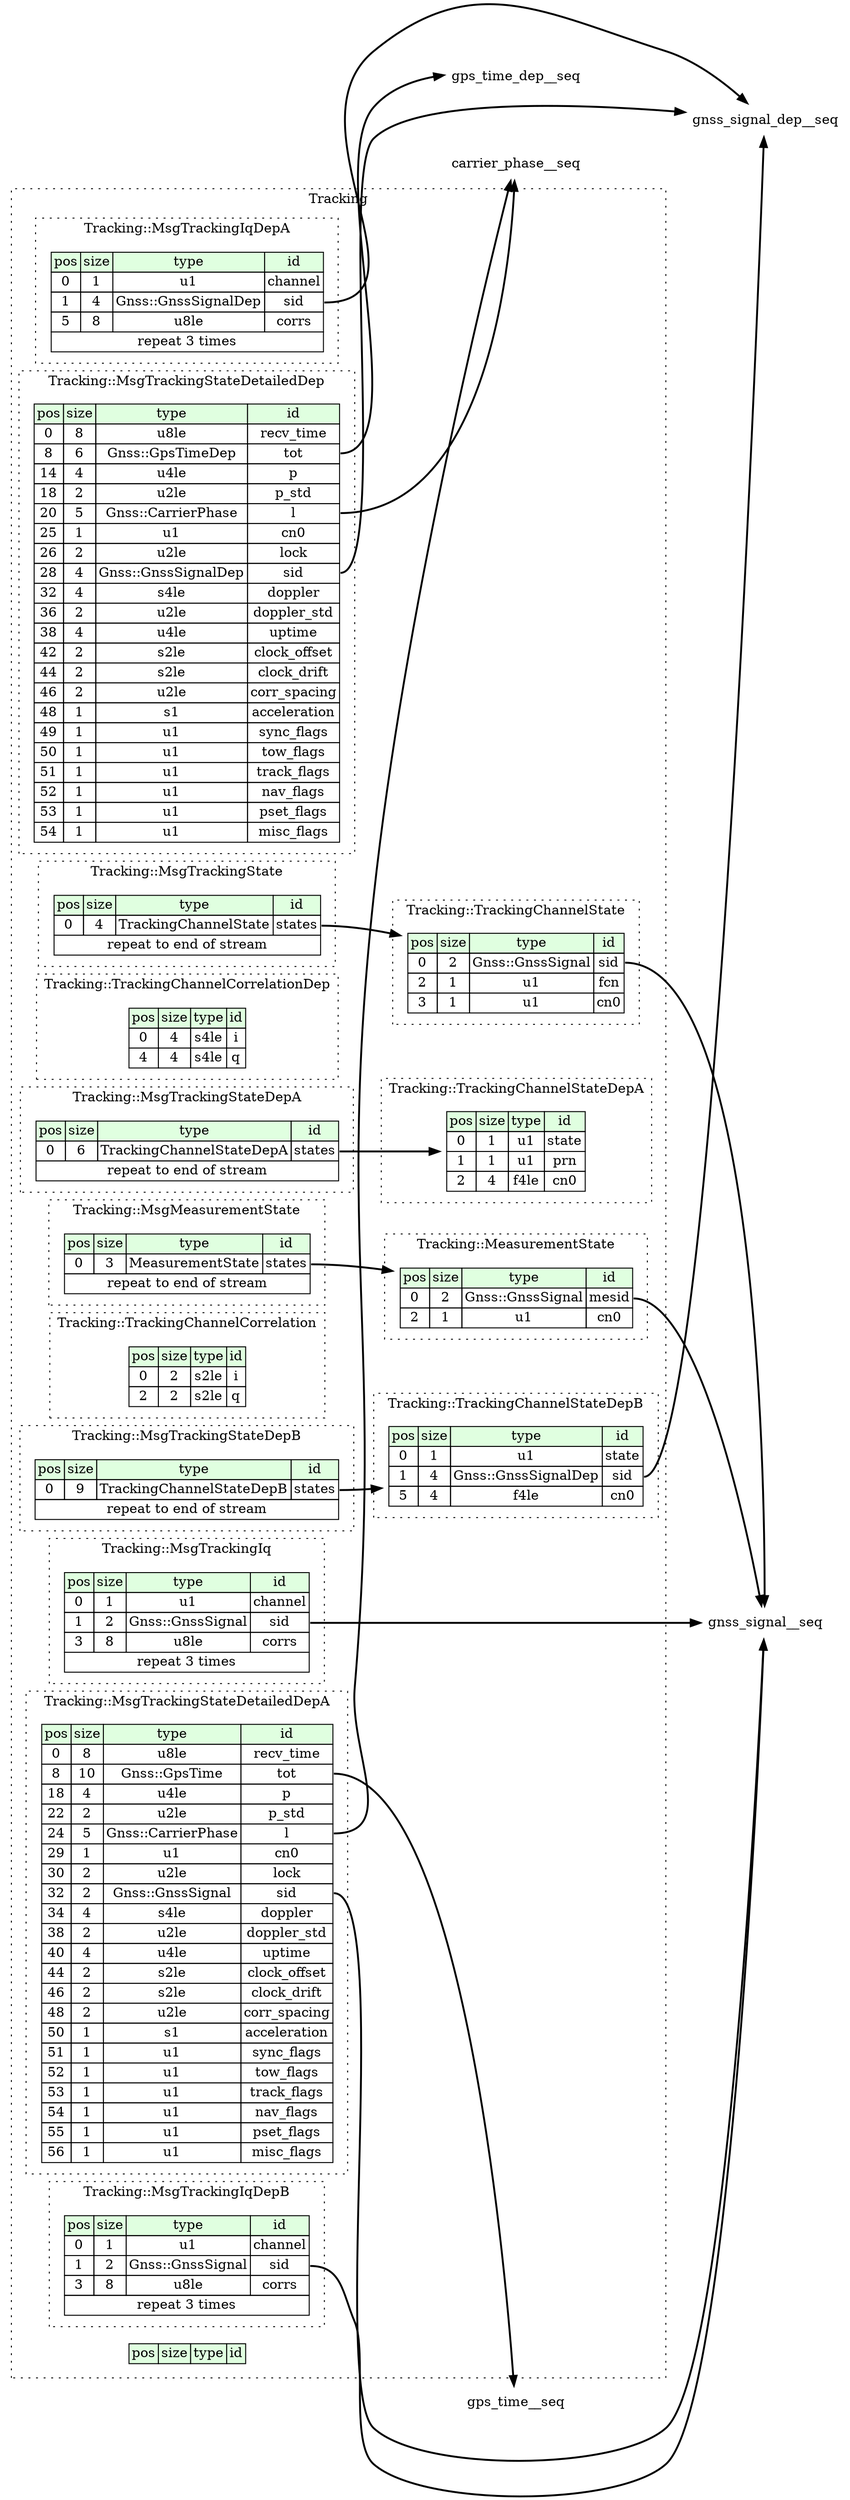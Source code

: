 digraph {
	rankdir=LR;
	node [shape=plaintext];
	subgraph cluster__tracking {
		label="Tracking";
		graph[style=dotted];

		tracking__seq [label=<<TABLE BORDER="0" CELLBORDER="1" CELLSPACING="0">
			<TR><TD BGCOLOR="#E0FFE0">pos</TD><TD BGCOLOR="#E0FFE0">size</TD><TD BGCOLOR="#E0FFE0">type</TD><TD BGCOLOR="#E0FFE0">id</TD></TR>
		</TABLE>>];
		subgraph cluster__msg_tracking_state_detailed_dep {
			label="Tracking::MsgTrackingStateDetailedDep";
			graph[style=dotted];

			msg_tracking_state_detailed_dep__seq [label=<<TABLE BORDER="0" CELLBORDER="1" CELLSPACING="0">
				<TR><TD BGCOLOR="#E0FFE0">pos</TD><TD BGCOLOR="#E0FFE0">size</TD><TD BGCOLOR="#E0FFE0">type</TD><TD BGCOLOR="#E0FFE0">id</TD></TR>
				<TR><TD PORT="recv_time_pos">0</TD><TD PORT="recv_time_size">8</TD><TD>u8le</TD><TD PORT="recv_time_type">recv_time</TD></TR>
				<TR><TD PORT="tot_pos">8</TD><TD PORT="tot_size">6</TD><TD>Gnss::GpsTimeDep</TD><TD PORT="tot_type">tot</TD></TR>
				<TR><TD PORT="p_pos">14</TD><TD PORT="p_size">4</TD><TD>u4le</TD><TD PORT="p_type">p</TD></TR>
				<TR><TD PORT="p_std_pos">18</TD><TD PORT="p_std_size">2</TD><TD>u2le</TD><TD PORT="p_std_type">p_std</TD></TR>
				<TR><TD PORT="l_pos">20</TD><TD PORT="l_size">5</TD><TD>Gnss::CarrierPhase</TD><TD PORT="l_type">l</TD></TR>
				<TR><TD PORT="cn0_pos">25</TD><TD PORT="cn0_size">1</TD><TD>u1</TD><TD PORT="cn0_type">cn0</TD></TR>
				<TR><TD PORT="lock_pos">26</TD><TD PORT="lock_size">2</TD><TD>u2le</TD><TD PORT="lock_type">lock</TD></TR>
				<TR><TD PORT="sid_pos">28</TD><TD PORT="sid_size">4</TD><TD>Gnss::GnssSignalDep</TD><TD PORT="sid_type">sid</TD></TR>
				<TR><TD PORT="doppler_pos">32</TD><TD PORT="doppler_size">4</TD><TD>s4le</TD><TD PORT="doppler_type">doppler</TD></TR>
				<TR><TD PORT="doppler_std_pos">36</TD><TD PORT="doppler_std_size">2</TD><TD>u2le</TD><TD PORT="doppler_std_type">doppler_std</TD></TR>
				<TR><TD PORT="uptime_pos">38</TD><TD PORT="uptime_size">4</TD><TD>u4le</TD><TD PORT="uptime_type">uptime</TD></TR>
				<TR><TD PORT="clock_offset_pos">42</TD><TD PORT="clock_offset_size">2</TD><TD>s2le</TD><TD PORT="clock_offset_type">clock_offset</TD></TR>
				<TR><TD PORT="clock_drift_pos">44</TD><TD PORT="clock_drift_size">2</TD><TD>s2le</TD><TD PORT="clock_drift_type">clock_drift</TD></TR>
				<TR><TD PORT="corr_spacing_pos">46</TD><TD PORT="corr_spacing_size">2</TD><TD>u2le</TD><TD PORT="corr_spacing_type">corr_spacing</TD></TR>
				<TR><TD PORT="acceleration_pos">48</TD><TD PORT="acceleration_size">1</TD><TD>s1</TD><TD PORT="acceleration_type">acceleration</TD></TR>
				<TR><TD PORT="sync_flags_pos">49</TD><TD PORT="sync_flags_size">1</TD><TD>u1</TD><TD PORT="sync_flags_type">sync_flags</TD></TR>
				<TR><TD PORT="tow_flags_pos">50</TD><TD PORT="tow_flags_size">1</TD><TD>u1</TD><TD PORT="tow_flags_type">tow_flags</TD></TR>
				<TR><TD PORT="track_flags_pos">51</TD><TD PORT="track_flags_size">1</TD><TD>u1</TD><TD PORT="track_flags_type">track_flags</TD></TR>
				<TR><TD PORT="nav_flags_pos">52</TD><TD PORT="nav_flags_size">1</TD><TD>u1</TD><TD PORT="nav_flags_type">nav_flags</TD></TR>
				<TR><TD PORT="pset_flags_pos">53</TD><TD PORT="pset_flags_size">1</TD><TD>u1</TD><TD PORT="pset_flags_type">pset_flags</TD></TR>
				<TR><TD PORT="misc_flags_pos">54</TD><TD PORT="misc_flags_size">1</TD><TD>u1</TD><TD PORT="misc_flags_type">misc_flags</TD></TR>
			</TABLE>>];
		}
		subgraph cluster__tracking_channel_state_dep_b {
			label="Tracking::TrackingChannelStateDepB";
			graph[style=dotted];

			tracking_channel_state_dep_b__seq [label=<<TABLE BORDER="0" CELLBORDER="1" CELLSPACING="0">
				<TR><TD BGCOLOR="#E0FFE0">pos</TD><TD BGCOLOR="#E0FFE0">size</TD><TD BGCOLOR="#E0FFE0">type</TD><TD BGCOLOR="#E0FFE0">id</TD></TR>
				<TR><TD PORT="state_pos">0</TD><TD PORT="state_size">1</TD><TD>u1</TD><TD PORT="state_type">state</TD></TR>
				<TR><TD PORT="sid_pos">1</TD><TD PORT="sid_size">4</TD><TD>Gnss::GnssSignalDep</TD><TD PORT="sid_type">sid</TD></TR>
				<TR><TD PORT="cn0_pos">5</TD><TD PORT="cn0_size">4</TD><TD>f4le</TD><TD PORT="cn0_type">cn0</TD></TR>
			</TABLE>>];
		}
		subgraph cluster__tracking_channel_state {
			label="Tracking::TrackingChannelState";
			graph[style=dotted];

			tracking_channel_state__seq [label=<<TABLE BORDER="0" CELLBORDER="1" CELLSPACING="0">
				<TR><TD BGCOLOR="#E0FFE0">pos</TD><TD BGCOLOR="#E0FFE0">size</TD><TD BGCOLOR="#E0FFE0">type</TD><TD BGCOLOR="#E0FFE0">id</TD></TR>
				<TR><TD PORT="sid_pos">0</TD><TD PORT="sid_size">2</TD><TD>Gnss::GnssSignal</TD><TD PORT="sid_type">sid</TD></TR>
				<TR><TD PORT="fcn_pos">2</TD><TD PORT="fcn_size">1</TD><TD>u1</TD><TD PORT="fcn_type">fcn</TD></TR>
				<TR><TD PORT="cn0_pos">3</TD><TD PORT="cn0_size">1</TD><TD>u1</TD><TD PORT="cn0_type">cn0</TD></TR>
			</TABLE>>];
		}
		subgraph cluster__msg_tracking_state {
			label="Tracking::MsgTrackingState";
			graph[style=dotted];

			msg_tracking_state__seq [label=<<TABLE BORDER="0" CELLBORDER="1" CELLSPACING="0">
				<TR><TD BGCOLOR="#E0FFE0">pos</TD><TD BGCOLOR="#E0FFE0">size</TD><TD BGCOLOR="#E0FFE0">type</TD><TD BGCOLOR="#E0FFE0">id</TD></TR>
				<TR><TD PORT="states_pos">0</TD><TD PORT="states_size">4</TD><TD>TrackingChannelState</TD><TD PORT="states_type">states</TD></TR>
				<TR><TD COLSPAN="4" PORT="states__repeat">repeat to end of stream</TD></TR>
			</TABLE>>];
		}
		subgraph cluster__tracking_channel_state_dep_a {
			label="Tracking::TrackingChannelStateDepA";
			graph[style=dotted];

			tracking_channel_state_dep_a__seq [label=<<TABLE BORDER="0" CELLBORDER="1" CELLSPACING="0">
				<TR><TD BGCOLOR="#E0FFE0">pos</TD><TD BGCOLOR="#E0FFE0">size</TD><TD BGCOLOR="#E0FFE0">type</TD><TD BGCOLOR="#E0FFE0">id</TD></TR>
				<TR><TD PORT="state_pos">0</TD><TD PORT="state_size">1</TD><TD>u1</TD><TD PORT="state_type">state</TD></TR>
				<TR><TD PORT="prn_pos">1</TD><TD PORT="prn_size">1</TD><TD>u1</TD><TD PORT="prn_type">prn</TD></TR>
				<TR><TD PORT="cn0_pos">2</TD><TD PORT="cn0_size">4</TD><TD>f4le</TD><TD PORT="cn0_type">cn0</TD></TR>
			</TABLE>>];
		}
		subgraph cluster__msg_tracking_iq_dep_a {
			label="Tracking::MsgTrackingIqDepA";
			graph[style=dotted];

			msg_tracking_iq_dep_a__seq [label=<<TABLE BORDER="0" CELLBORDER="1" CELLSPACING="0">
				<TR><TD BGCOLOR="#E0FFE0">pos</TD><TD BGCOLOR="#E0FFE0">size</TD><TD BGCOLOR="#E0FFE0">type</TD><TD BGCOLOR="#E0FFE0">id</TD></TR>
				<TR><TD PORT="channel_pos">0</TD><TD PORT="channel_size">1</TD><TD>u1</TD><TD PORT="channel_type">channel</TD></TR>
				<TR><TD PORT="sid_pos">1</TD><TD PORT="sid_size">4</TD><TD>Gnss::GnssSignalDep</TD><TD PORT="sid_type">sid</TD></TR>
				<TR><TD PORT="corrs_pos">5</TD><TD PORT="corrs_size">8</TD><TD>u8le</TD><TD PORT="corrs_type">corrs</TD></TR>
				<TR><TD COLSPAN="4" PORT="corrs__repeat">repeat 3 times</TD></TR>
			</TABLE>>];
		}
		subgraph cluster__tracking_channel_correlation_dep {
			label="Tracking::TrackingChannelCorrelationDep";
			graph[style=dotted];

			tracking_channel_correlation_dep__seq [label=<<TABLE BORDER="0" CELLBORDER="1" CELLSPACING="0">
				<TR><TD BGCOLOR="#E0FFE0">pos</TD><TD BGCOLOR="#E0FFE0">size</TD><TD BGCOLOR="#E0FFE0">type</TD><TD BGCOLOR="#E0FFE0">id</TD></TR>
				<TR><TD PORT="i_pos">0</TD><TD PORT="i_size">4</TD><TD>s4le</TD><TD PORT="i_type">i</TD></TR>
				<TR><TD PORT="q_pos">4</TD><TD PORT="q_size">4</TD><TD>s4le</TD><TD PORT="q_type">q</TD></TR>
			</TABLE>>];
		}
		subgraph cluster__msg_tracking_state_dep_a {
			label="Tracking::MsgTrackingStateDepA";
			graph[style=dotted];

			msg_tracking_state_dep_a__seq [label=<<TABLE BORDER="0" CELLBORDER="1" CELLSPACING="0">
				<TR><TD BGCOLOR="#E0FFE0">pos</TD><TD BGCOLOR="#E0FFE0">size</TD><TD BGCOLOR="#E0FFE0">type</TD><TD BGCOLOR="#E0FFE0">id</TD></TR>
				<TR><TD PORT="states_pos">0</TD><TD PORT="states_size">6</TD><TD>TrackingChannelStateDepA</TD><TD PORT="states_type">states</TD></TR>
				<TR><TD COLSPAN="4" PORT="states__repeat">repeat to end of stream</TD></TR>
			</TABLE>>];
		}
		subgraph cluster__msg_measurement_state {
			label="Tracking::MsgMeasurementState";
			graph[style=dotted];

			msg_measurement_state__seq [label=<<TABLE BORDER="0" CELLBORDER="1" CELLSPACING="0">
				<TR><TD BGCOLOR="#E0FFE0">pos</TD><TD BGCOLOR="#E0FFE0">size</TD><TD BGCOLOR="#E0FFE0">type</TD><TD BGCOLOR="#E0FFE0">id</TD></TR>
				<TR><TD PORT="states_pos">0</TD><TD PORT="states_size">3</TD><TD>MeasurementState</TD><TD PORT="states_type">states</TD></TR>
				<TR><TD COLSPAN="4" PORT="states__repeat">repeat to end of stream</TD></TR>
			</TABLE>>];
		}
		subgraph cluster__tracking_channel_correlation {
			label="Tracking::TrackingChannelCorrelation";
			graph[style=dotted];

			tracking_channel_correlation__seq [label=<<TABLE BORDER="0" CELLBORDER="1" CELLSPACING="0">
				<TR><TD BGCOLOR="#E0FFE0">pos</TD><TD BGCOLOR="#E0FFE0">size</TD><TD BGCOLOR="#E0FFE0">type</TD><TD BGCOLOR="#E0FFE0">id</TD></TR>
				<TR><TD PORT="i_pos">0</TD><TD PORT="i_size">2</TD><TD>s2le</TD><TD PORT="i_type">i</TD></TR>
				<TR><TD PORT="q_pos">2</TD><TD PORT="q_size">2</TD><TD>s2le</TD><TD PORT="q_type">q</TD></TR>
			</TABLE>>];
		}
		subgraph cluster__msg_tracking_iq {
			label="Tracking::MsgTrackingIq";
			graph[style=dotted];

			msg_tracking_iq__seq [label=<<TABLE BORDER="0" CELLBORDER="1" CELLSPACING="0">
				<TR><TD BGCOLOR="#E0FFE0">pos</TD><TD BGCOLOR="#E0FFE0">size</TD><TD BGCOLOR="#E0FFE0">type</TD><TD BGCOLOR="#E0FFE0">id</TD></TR>
				<TR><TD PORT="channel_pos">0</TD><TD PORT="channel_size">1</TD><TD>u1</TD><TD PORT="channel_type">channel</TD></TR>
				<TR><TD PORT="sid_pos">1</TD><TD PORT="sid_size">2</TD><TD>Gnss::GnssSignal</TD><TD PORT="sid_type">sid</TD></TR>
				<TR><TD PORT="corrs_pos">3</TD><TD PORT="corrs_size">8</TD><TD>u8le</TD><TD PORT="corrs_type">corrs</TD></TR>
				<TR><TD COLSPAN="4" PORT="corrs__repeat">repeat 3 times</TD></TR>
			</TABLE>>];
		}
		subgraph cluster__msg_tracking_state_detailed_dep_a {
			label="Tracking::MsgTrackingStateDetailedDepA";
			graph[style=dotted];

			msg_tracking_state_detailed_dep_a__seq [label=<<TABLE BORDER="0" CELLBORDER="1" CELLSPACING="0">
				<TR><TD BGCOLOR="#E0FFE0">pos</TD><TD BGCOLOR="#E0FFE0">size</TD><TD BGCOLOR="#E0FFE0">type</TD><TD BGCOLOR="#E0FFE0">id</TD></TR>
				<TR><TD PORT="recv_time_pos">0</TD><TD PORT="recv_time_size">8</TD><TD>u8le</TD><TD PORT="recv_time_type">recv_time</TD></TR>
				<TR><TD PORT="tot_pos">8</TD><TD PORT="tot_size">10</TD><TD>Gnss::GpsTime</TD><TD PORT="tot_type">tot</TD></TR>
				<TR><TD PORT="p_pos">18</TD><TD PORT="p_size">4</TD><TD>u4le</TD><TD PORT="p_type">p</TD></TR>
				<TR><TD PORT="p_std_pos">22</TD><TD PORT="p_std_size">2</TD><TD>u2le</TD><TD PORT="p_std_type">p_std</TD></TR>
				<TR><TD PORT="l_pos">24</TD><TD PORT="l_size">5</TD><TD>Gnss::CarrierPhase</TD><TD PORT="l_type">l</TD></TR>
				<TR><TD PORT="cn0_pos">29</TD><TD PORT="cn0_size">1</TD><TD>u1</TD><TD PORT="cn0_type">cn0</TD></TR>
				<TR><TD PORT="lock_pos">30</TD><TD PORT="lock_size">2</TD><TD>u2le</TD><TD PORT="lock_type">lock</TD></TR>
				<TR><TD PORT="sid_pos">32</TD><TD PORT="sid_size">2</TD><TD>Gnss::GnssSignal</TD><TD PORT="sid_type">sid</TD></TR>
				<TR><TD PORT="doppler_pos">34</TD><TD PORT="doppler_size">4</TD><TD>s4le</TD><TD PORT="doppler_type">doppler</TD></TR>
				<TR><TD PORT="doppler_std_pos">38</TD><TD PORT="doppler_std_size">2</TD><TD>u2le</TD><TD PORT="doppler_std_type">doppler_std</TD></TR>
				<TR><TD PORT="uptime_pos">40</TD><TD PORT="uptime_size">4</TD><TD>u4le</TD><TD PORT="uptime_type">uptime</TD></TR>
				<TR><TD PORT="clock_offset_pos">44</TD><TD PORT="clock_offset_size">2</TD><TD>s2le</TD><TD PORT="clock_offset_type">clock_offset</TD></TR>
				<TR><TD PORT="clock_drift_pos">46</TD><TD PORT="clock_drift_size">2</TD><TD>s2le</TD><TD PORT="clock_drift_type">clock_drift</TD></TR>
				<TR><TD PORT="corr_spacing_pos">48</TD><TD PORT="corr_spacing_size">2</TD><TD>u2le</TD><TD PORT="corr_spacing_type">corr_spacing</TD></TR>
				<TR><TD PORT="acceleration_pos">50</TD><TD PORT="acceleration_size">1</TD><TD>s1</TD><TD PORT="acceleration_type">acceleration</TD></TR>
				<TR><TD PORT="sync_flags_pos">51</TD><TD PORT="sync_flags_size">1</TD><TD>u1</TD><TD PORT="sync_flags_type">sync_flags</TD></TR>
				<TR><TD PORT="tow_flags_pos">52</TD><TD PORT="tow_flags_size">1</TD><TD>u1</TD><TD PORT="tow_flags_type">tow_flags</TD></TR>
				<TR><TD PORT="track_flags_pos">53</TD><TD PORT="track_flags_size">1</TD><TD>u1</TD><TD PORT="track_flags_type">track_flags</TD></TR>
				<TR><TD PORT="nav_flags_pos">54</TD><TD PORT="nav_flags_size">1</TD><TD>u1</TD><TD PORT="nav_flags_type">nav_flags</TD></TR>
				<TR><TD PORT="pset_flags_pos">55</TD><TD PORT="pset_flags_size">1</TD><TD>u1</TD><TD PORT="pset_flags_type">pset_flags</TD></TR>
				<TR><TD PORT="misc_flags_pos">56</TD><TD PORT="misc_flags_size">1</TD><TD>u1</TD><TD PORT="misc_flags_type">misc_flags</TD></TR>
			</TABLE>>];
		}
		subgraph cluster__msg_tracking_state_dep_b {
			label="Tracking::MsgTrackingStateDepB";
			graph[style=dotted];

			msg_tracking_state_dep_b__seq [label=<<TABLE BORDER="0" CELLBORDER="1" CELLSPACING="0">
				<TR><TD BGCOLOR="#E0FFE0">pos</TD><TD BGCOLOR="#E0FFE0">size</TD><TD BGCOLOR="#E0FFE0">type</TD><TD BGCOLOR="#E0FFE0">id</TD></TR>
				<TR><TD PORT="states_pos">0</TD><TD PORT="states_size">9</TD><TD>TrackingChannelStateDepB</TD><TD PORT="states_type">states</TD></TR>
				<TR><TD COLSPAN="4" PORT="states__repeat">repeat to end of stream</TD></TR>
			</TABLE>>];
		}
		subgraph cluster__measurement_state {
			label="Tracking::MeasurementState";
			graph[style=dotted];

			measurement_state__seq [label=<<TABLE BORDER="0" CELLBORDER="1" CELLSPACING="0">
				<TR><TD BGCOLOR="#E0FFE0">pos</TD><TD BGCOLOR="#E0FFE0">size</TD><TD BGCOLOR="#E0FFE0">type</TD><TD BGCOLOR="#E0FFE0">id</TD></TR>
				<TR><TD PORT="mesid_pos">0</TD><TD PORT="mesid_size">2</TD><TD>Gnss::GnssSignal</TD><TD PORT="mesid_type">mesid</TD></TR>
				<TR><TD PORT="cn0_pos">2</TD><TD PORT="cn0_size">1</TD><TD>u1</TD><TD PORT="cn0_type">cn0</TD></TR>
			</TABLE>>];
		}
		subgraph cluster__msg_tracking_iq_dep_b {
			label="Tracking::MsgTrackingIqDepB";
			graph[style=dotted];

			msg_tracking_iq_dep_b__seq [label=<<TABLE BORDER="0" CELLBORDER="1" CELLSPACING="0">
				<TR><TD BGCOLOR="#E0FFE0">pos</TD><TD BGCOLOR="#E0FFE0">size</TD><TD BGCOLOR="#E0FFE0">type</TD><TD BGCOLOR="#E0FFE0">id</TD></TR>
				<TR><TD PORT="channel_pos">0</TD><TD PORT="channel_size">1</TD><TD>u1</TD><TD PORT="channel_type">channel</TD></TR>
				<TR><TD PORT="sid_pos">1</TD><TD PORT="sid_size">2</TD><TD>Gnss::GnssSignal</TD><TD PORT="sid_type">sid</TD></TR>
				<TR><TD PORT="corrs_pos">3</TD><TD PORT="corrs_size">8</TD><TD>u8le</TD><TD PORT="corrs_type">corrs</TD></TR>
				<TR><TD COLSPAN="4" PORT="corrs__repeat">repeat 3 times</TD></TR>
			</TABLE>>];
		}
	}
	msg_tracking_state_detailed_dep__seq:tot_type -> gps_time_dep__seq [style=bold];
	msg_tracking_state_detailed_dep__seq:l_type -> carrier_phase__seq [style=bold];
	msg_tracking_state_detailed_dep__seq:sid_type -> gnss_signal_dep__seq [style=bold];
	tracking_channel_state_dep_b__seq:sid_type -> gnss_signal_dep__seq [style=bold];
	tracking_channel_state__seq:sid_type -> gnss_signal__seq [style=bold];
	msg_tracking_state__seq:states_type -> tracking_channel_state__seq [style=bold];
	msg_tracking_iq_dep_a__seq:sid_type -> gnss_signal_dep__seq [style=bold];
	msg_tracking_state_dep_a__seq:states_type -> tracking_channel_state_dep_a__seq [style=bold];
	msg_measurement_state__seq:states_type -> measurement_state__seq [style=bold];
	msg_tracking_iq__seq:sid_type -> gnss_signal__seq [style=bold];
	msg_tracking_state_detailed_dep_a__seq:tot_type -> gps_time__seq [style=bold];
	msg_tracking_state_detailed_dep_a__seq:l_type -> carrier_phase__seq [style=bold];
	msg_tracking_state_detailed_dep_a__seq:sid_type -> gnss_signal__seq [style=bold];
	msg_tracking_state_dep_b__seq:states_type -> tracking_channel_state_dep_b__seq [style=bold];
	measurement_state__seq:mesid_type -> gnss_signal__seq [style=bold];
	msg_tracking_iq_dep_b__seq:sid_type -> gnss_signal__seq [style=bold];
}
